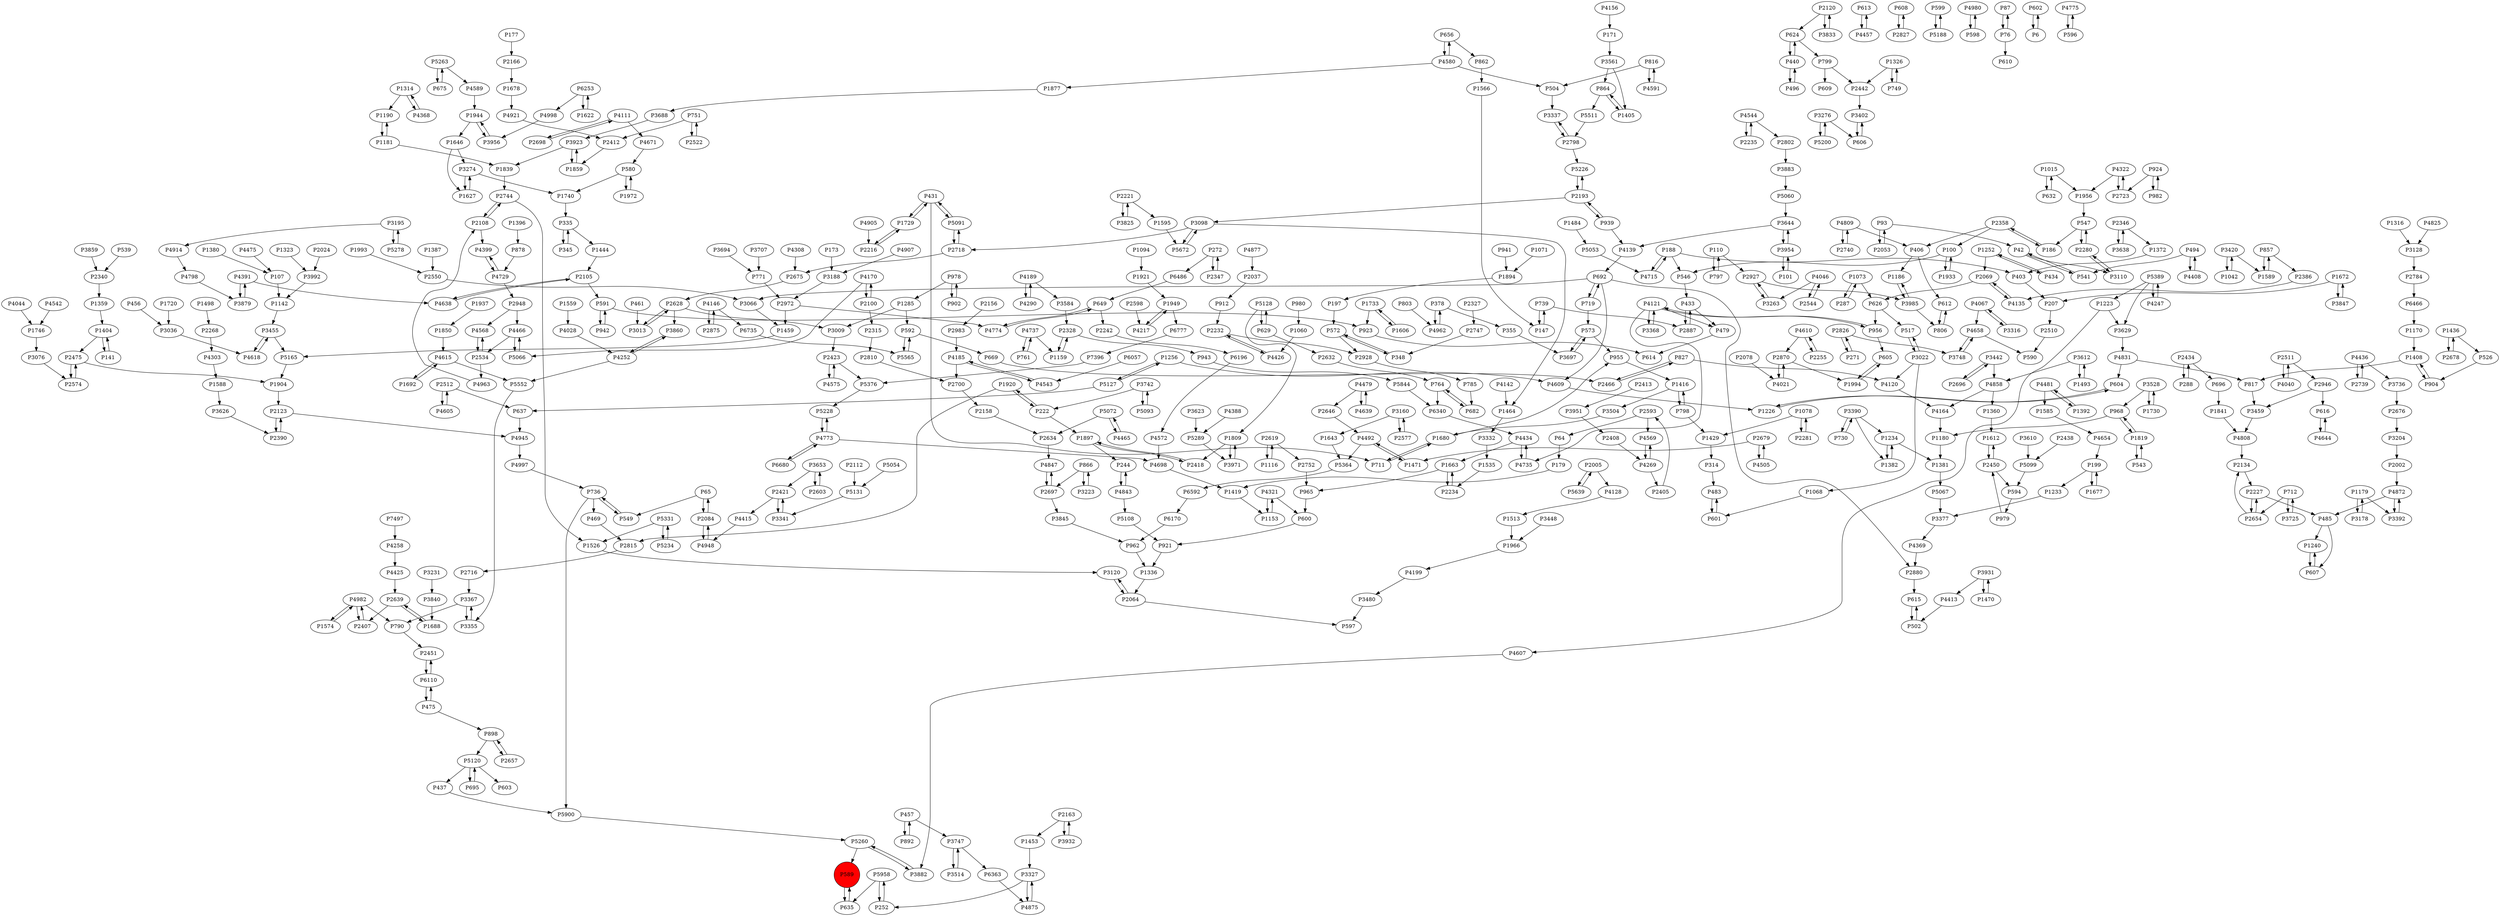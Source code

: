 digraph {
	P1190 -> P1181
	P2948 -> P4568
	P6196 -> P4572
	P3860 -> P4252
	P4321 -> P600
	P1921 -> P1949
	P2442 -> P3402
	P2928 -> P785
	P4046 -> P2544
	P207 -> P2510
	P1256 -> P5127
	P3188 -> P2972
	P4877 -> P2037
	P4436 -> P2739
	P2328 -> P1159
	P2927 -> P3985
	P2358 -> P100
	P3098 -> P1464
	P4962 -> P378
	P6110 -> P475
	P2802 -> P3883
	P2696 -> P3442
	P6253 -> P1622
	P1392 -> P4481
	P6680 -> P4773
	P2108 -> P2744
	P1966 -> P4199
	P2346 -> P3638
	P982 -> P924
	P4436 -> P3736
	P4654 -> P199
	P4044 -> P1746
	P504 -> P3337
	P864 -> P5511
	P4575 -> P2423
	P3195 -> P5278
	P580 -> P1740
	P2327 -> P2747
	P939 -> P2193
	P2946 -> P3459
	P816 -> P504
	P4408 -> P494
	P1240 -> P607
	P5389 -> P3629
	P1453 -> P3327
	P604 -> P1226
	P616 -> P4644
	P4426 -> P2232
	P866 -> P2697
	P2002 -> P4872
	P1252 -> P434
	P2603 -> P3653
	P591 -> P923
	P4399 -> P4729
	P613 -> P4457
	P608 -> P2827
	P2654 -> P2134
	P65 -> P2084
	P1574 -> P4982
	P2632 -> P764
	P3954 -> P101
	P4121 -> P3368
	P4921 -> P2412
	P4067 -> P3316
	P1234 -> P1381
	P4773 -> P4698
	P2700 -> P2158
	P4825 -> P3128
	P4391 -> P4638
	P5108 -> P921
	P1746 -> P3076
	P2534 -> P4963
	P6110 -> P2451
	P2084 -> P65
	P2134 -> P2227
	P599 -> P5188
	P4111 -> P4671
	P4729 -> P4399
	P4544 -> P2802
	P2522 -> P751
	P5376 -> P5228
	P2108 -> P4399
	P2676 -> P3204
	P2679 -> P4505
	P2512 -> P4605
	P3883 -> P5060
	P1894 -> P197
	P4481 -> P1392
	P4046 -> P3263
	P335 -> P1444
	P2232 -> P2928
	P4809 -> P2740
	P601 -> P483
	P6777 -> P7396
	P799 -> P2442
	P1179 -> P3392
	P751 -> P2522
	P4217 -> P1949
	P656 -> P862
	P1809 -> P2418
	P2227 -> P2654
	P1404 -> P141
	P1850 -> P4615
	P4715 -> P188
	P2037 -> P912
	P1678 -> P4921
	P4189 -> P3584
	P761 -> P4737
	P626 -> P517
	P1470 -> P3931
	P199 -> P1677
	P2510 -> P590
	P1897 -> P2418
	P739 -> P147
	P898 -> P2657
	P2358 -> P406
	P4872 -> P485
	P42 -> P3110
	P4121 -> P479
	P1877 -> P3688
	P2064 -> P597
	P712 -> P2654
	P827 -> P2466
	P440 -> P496
	P4980 -> P598
	P3276 -> P5200
	P719 -> P573
	P3022 -> P517
	P5844 -> P6340
	P2423 -> P5376
	P457 -> P892
	P549 -> P736
	P827 -> P4120
	P696 -> P1841
	P3504 -> P1680
	P5060 -> P3644
	P1416 -> P3504
	P2423 -> P4575
	P1153 -> P4321
	P483 -> P601
	P803 -> P4962
	P355 -> P3697
	P1994 -> P605
	P1493 -> P3612
	P3931 -> P4413
	P5120 -> P437
	P3951 -> P2408
	P2123 -> P4945
	P335 -> P345
	P5958 -> P252
	P3274 -> P1627
	P4737 -> P761
	P4120 -> P4164
	P1612 -> P2450
	P2120 -> P624
	P589 -> P635
	P2346 -> P1372
	P65 -> P549
	P547 -> P2280
	P5127 -> P637
	P179 -> P1419
	P912 -> P2232
	P979 -> P2450
	P3644 -> P3954
	P4773 -> P6680
	P4199 -> P3480
	P1677 -> P199
	P2166 -> P1678
	P2390 -> P2123
	P862 -> P1566
	P4021 -> P2870
	P2227 -> P485
	P6363 -> P4875
	P378 -> P4962
	P4658 -> P3748
	P2511 -> P4040
	P3923 -> P1859
	P1622 -> P6253
	P955 -> P1416
	P4610 -> P2255
	P600 -> P921
	P406 -> P612
	P2407 -> P4982
	P798 -> P1429
	P2948 -> P4466
	P1256 -> P4609
	P2827 -> P608
	P2927 -> P3263
	P4269 -> P4569
	P1360 -> P1612
	P4303 -> P1588
	P4798 -> P3879
	P2887 -> P433
	P923 -> P614
	P2064 -> P3120
	P921 -> P1336
	P857 -> P2386
	P1956 -> P547
	P502 -> P615
	P6057 -> P4543
	P592 -> P669
	P4735 -> P4434
	P100 -> P1933
	P598 -> P4980
	P188 -> P403
	P626 -> P956
	P2105 -> P4638
	P3195 -> P4914
	P5226 -> P2193
	P496 -> P440
	P2340 -> P1359
	P2280 -> P547
	P4698 -> P1419
	P649 -> P2242
	P2826 -> P271
	P3442 -> P4858
	P2450 -> P594
	P2628 -> P3860
	P5900 -> P5260
	P3341 -> P2421
	P1680 -> P711
	P3013 -> P2628
	P272 -> P6486
	P4644 -> P616
	P101 -> P3954
	P5278 -> P3195
	P4544 -> P2235
	P1646 -> P3274
	P980 -> P1060
	P42 -> P541
	P3742 -> P5093
	P3128 -> P2784
	P6592 -> P6170
	P3623 -> P5289
	P543 -> P1819
	P857 -> P1589
	P3110 -> P2280
	P2798 -> P3337
	P3455 -> P5165
	P4111 -> P2698
	P3480 -> P597
	P4139 -> P692
	P3442 -> P2696
	P904 -> P1408
	P3688 -> P3923
	P4997 -> P736
	P4492 -> P1471
	P1316 -> P3128
	P612 -> P806
	P4875 -> P3327
	P1944 -> P1646
	P4128 -> P1513
	P5511 -> P2798
	P1381 -> P5067
	P4638 -> P2105
	P1419 -> P1153
	P1559 -> P4028
	P4466 -> P5066
	P1223 -> P3629
	P573 -> P3697
	P1740 -> P335
	P541 -> P42
	P5364 -> P6592
	P3022 -> P1068
	P1933 -> P100
	P1733 -> P923
	P736 -> P549
	P5067 -> P3377
	P4170 -> P2100
	P3420 -> P1042
	P4831 -> P604
	P3231 -> P3840
	P1234 -> P1382
	P3528 -> P1730
	P5260 -> P3882
	P1498 -> P2268
	P4843 -> P244
	P4568 -> P2534
	P2826 -> P3748
	P2405 -> P2593
	P3697 -> P573
	P649 -> P4774
	P4831 -> P817
	P3448 -> P1966
	P244 -> P4843
	P4963 -> P2108
	P3355 -> P3367
	P2123 -> P2390
	P469 -> P2815
	P2069 -> P626
	P2593 -> P64
	P2739 -> P4436
	P798 -> P1416
	P5066 -> P4466
	P2946 -> P616
	P902 -> P978
	P4415 -> P4948
	P1382 -> P1234
	P2412 -> P1859
	P1680 -> P955
	P2156 -> P2983
	P2408 -> P4269
	P87 -> P76
	P924 -> P982
	P5552 -> P3355
	P1116 -> P2619
	P2574 -> P2475
	P2639 -> P1688
	P1627 -> P3274
	P799 -> P609
	P6735 -> P5565
	P1326 -> P2442
	P4658 -> P590
	P1405 -> P864
	P4457 -> P613
	P1186 -> P3985
	P2216 -> P1729
	P771 -> P2972
	P580 -> P1972
	P271 -> P2826
	P5091 -> P2718
	P1688 -> P2639
	P5228 -> P4773
	P288 -> P2434
	P2120 -> P3833
	P406 -> P1186
	P3036 -> P4618
	P5331 -> P1526
	P4591 -> P816
	P3274 -> P1740
	P4185 -> P4543
	P4605 -> P2512
	P461 -> P3013
	P2810 -> P2700
	P2744 -> P1526
	P2697 -> P3845
	P2413 -> P3951
	P1944 -> P3956
	P1566 -> P147
	P440 -> P624
	P1094 -> P1921
	P2193 -> P3098
	P4492 -> P5364
	P669 -> P2466
	P1060 -> P4426
	P2752 -> P965
	P730 -> P3390
	P3638 -> P2346
	P4858 -> P4164
	P186 -> P2358
	P3747 -> P3514
	P177 -> P2166
	P3612 -> P1493
	P475 -> P898
	P2593 -> P4569
	P3992 -> P1142
	P692 -> P4609
	P3327 -> P252
	P1589 -> P857
	P1078 -> P1429
	P4185 -> P2700
	P3612 -> P4858
	P1436 -> P526
	P2421 -> P4415
	P624 -> P440
	P4135 -> P2069
	P2747 -> P348
	P5072 -> P2634
	P3377 -> P4369
	P4609 -> P1226
	P4572 -> P4698
	P1513 -> P1966
	P1459 -> P5165
	P3847 -> P1672
	P712 -> P3725
	P4809 -> P406
	P6486 -> P649
	P1643 -> P5364
	P4413 -> P502
	P1436 -> P2678
	P4872 -> P3392
	P4028 -> P4252
	P2875 -> P4146
	P1920 -> P222
	P4252 -> P5552
	P485 -> P607
	P2451 -> P6110
	P348 -> P572
	P3076 -> P2574
	P4945 -> P4997
	P3971 -> P1809
	P2438 -> P5099
	P4858 -> P1360
	P3327 -> P4875
	P475 -> P6110
	P2654 -> P2227
	P485 -> P1240
	P942 -> P591
	P107 -> P1142
	P4258 -> P4425
	P2280 -> P3110
	P1464 -> P3332
	P3455 -> P4618
	P572 -> P348
	P3954 -> P3644
	P1142 -> P3455
	P3098 -> P2718
	P2434 -> P288
	P695 -> P5120
	P3610 -> P5099
	P2619 -> P1116
	P4290 -> P4189
	P2646 -> P4492
	P3742 -> P222
	P147 -> P739
	P3833 -> P2120
	P4543 -> P4185
	P5639 -> P2005
	P3736 -> P2676
	P4040 -> P2511
	P1359 -> P1404
	P3390 -> P730
	P3367 -> P3355
	P2450 -> P1612
	P1314 -> P1190
	P1920 -> P2815
	P2100 -> P4170
	P5200 -> P3276
	P3879 -> P4391
	P1042 -> P3420
	P2657 -> P898
	P607 -> P1240
	P602 -> P6
	P1180 -> P1381
	P5128 -> P1809
	P1692 -> P4615
	P764 -> P682
	P403 -> P207
	P3514 -> P3747
	P2511 -> P2946
	P1663 -> P965
	P1729 -> P2216
	P188 -> P546
	P2598 -> P4217
	P2421 -> P3341
	P93 -> P42
	P197 -> P572
	P2718 -> P2675
	P4164 -> P1180
	P4479 -> P2646
	P3392 -> P4872
	P1733 -> P1606
	P100 -> P546
	P4737 -> P1159
	P1993 -> P2550
	P573 -> P955
	P2281 -> P1078
	P2434 -> P696
	P2268 -> P4303
	P1526 -> P3120
	P5131 -> P3341
	P431 -> P1729
	P4775 -> P596
	P3160 -> P2577
	P1015 -> P1956
	P4146 -> P2875
	P2386 -> P4135
	P7497 -> P4258
	P434 -> P1252
	P943 -> P5844
	P4982 -> P2407
	P1252 -> P2069
	P5127 -> P1256
	P3859 -> P2340
	P1068 -> P601
	P817 -> P3459
	P3204 -> P2002
	P3653 -> P2603
	P864 -> P1405
	P3022 -> P4120
	P4580 -> P1877
	P4391 -> P3879
	P1015 -> P632
	P188 -> P4715
	P1949 -> P6777
	P1326 -> P749
	P962 -> P1336
	P4247 -> P5389
	P1372 -> P403
	P1672 -> P3847
	P4982 -> P1574
	P2870 -> P1994
	P1170 -> P1408
	P1159 -> P2328
	P2024 -> P3992
	P6253 -> P4998
	P2718 -> P5091
	P3653 -> P2421
	P1904 -> P2123
	P2053 -> P93
	P4998 -> P3956
	P1720 -> P3036
	P2234 -> P1663
	P3066 -> P1459
	P2972 -> P1459
	P2193 -> P939
	P3725 -> P712
	P892 -> P457
	P1595 -> P5672
	P2983 -> P4185
	P1429 -> P314
	P2475 -> P2574
	P76 -> P87
	P6466 -> P1170
	P968 -> P1180
	P629 -> P5128
	P4121 -> P4735
	P3420 -> P1589
	P797 -> P110
	P4589 -> P1944
	P5053 -> P4715
	P4142 -> P1464
	P2534 -> P4568
	P3120 -> P2064
	P2880 -> P615
	P1226 -> P604
	P2163 -> P1453
	P1949 -> P4217
	P314 -> P483
	P3337 -> P2798
	P1408 -> P904
	P3528 -> P968
	P1416 -> P798
	P3390 -> P1382
	P2328 -> P943
	P790 -> P2451
	P1223 -> P4607
	P2544 -> P4046
	P3263 -> P2927
	P199 -> P1233
	P2744 -> P2108
	P692 -> P2880
	P764 -> P6340
	P2005 -> P4128
	P2698 -> P4111
	P4580 -> P504
	P526 -> P904
	P494 -> P4408
	P7396 -> P5376
	P2798 -> P5226
	P3923 -> P1839
	P978 -> P902
	P1181 -> P1190
	P1937 -> P1850
	P682 -> P764
	P4189 -> P4290
	P978 -> P1285
	P4773 -> P5228
	P5289 -> P3971
	P4615 -> P1692
	P965 -> P600
	P4610 -> P2870
	P2466 -> P827
	P2221 -> P3825
	P5331 -> P5234
	P4475 -> P107
	P3459 -> P4808
	P2358 -> P186
	P2084 -> P4948
	P2163 -> P3932
	P3956 -> P1944
	P4615 -> P5552
	P1387 -> P2550
	P4607 -> P3882
	P4905 -> P2216
	P3707 -> P771
	P878 -> P4729
	P4847 -> P2697
	P816 -> P4591
	P3332 -> P1535
	P4170 -> P5066
	P4465 -> P5072
	P1071 -> P1894
	P4322 -> P2723
	P939 -> P4139
	P692 -> P719
	P656 -> P4580
	P751 -> P2412
	P6 -> P602
	P1073 -> P287
	P5263 -> P4589
	P1285 -> P3009
	P494 -> P541
	P1646 -> P1627
	P76 -> P610
	P3825 -> P2221
	P3747 -> P6363
	P252 -> P5958
	P3694 -> P771
	P3561 -> P1405
	P3845 -> P962
	P4252 -> P3860
	P711 -> P1680
	P5120 -> P695
	P4322 -> P1956
	P171 -> P3561
	P898 -> P5120
	P1897 -> P244
	P5565 -> P592
	P692 -> P3066
	P4368 -> P1314
	P4948 -> P2084
	P1408 -> P817
	P629 -> P2632
	P2972 -> P4774
	P3098 -> P5672
	P287 -> P1073
	P433 -> P2887
	P591 -> P942
	P736 -> P5900
	P5165 -> P1904
	P2550 -> P3066
	P2078 -> P4021
	P2716 -> P3367
	P1585 -> P4654
	P4388 -> P5289
	P222 -> P1897
	P2679 -> P1471
	P5389 -> P1223
	P2232 -> P4426
	P4808 -> P2134
	P3402 -> P606
	P110 -> P797
	P5389 -> P4247
	P736 -> P469
	P4542 -> P1746
	P3644 -> P4139
	P1809 -> P3971
	P1380 -> P107
	P3276 -> P606
	P431 -> P711
	P1233 -> P3377
	P2723 -> P4322
	P5958 -> P635
	P2158 -> P2634
	P4466 -> P2534
	P2255 -> P4610
	P2242 -> P6196
	P5093 -> P3742
	P4434 -> P1663
	P3561 -> P864
	P4269 -> P2405
	P3367 -> P790
	P5099 -> P594
	P1323 -> P3992
	P605 -> P1994
	P3932 -> P2163
	P3160 -> P1643
	P749 -> P1326
	P3368 -> P4121
	P110 -> P2927
	P2619 -> P2752
	P433 -> P479
	P5263 -> P675
	P4907 -> P3188
	P4505 -> P2679
	P2678 -> P1436
	P2475 -> P1904
	P4425 -> P2639
	P592 -> P5565
	P4121 -> P956
	P2100 -> P2315
	P2418 -> P1897
	P1859 -> P3923
	P547 -> P186
	P2577 -> P3160
	P3584 -> P2328
	P1819 -> P543
	P1588 -> P3626
	P173 -> P3188
	P1841 -> P4808
	P5091 -> P431
	P2193 -> P5226
	P2784 -> P6466
	P739 -> P2887
	P3009 -> P2423
	P596 -> P4775
	P4671 -> P580
	P2628 -> P3013
	P3629 -> P4831
	P3931 -> P1470
	P4569 -> P4269
	P968 -> P1819
	P2634 -> P4847
	P2112 -> P5131
	P785 -> P682
	P806 -> P612
	P1404 -> P2475
	P924 -> P2723
	P479 -> P614
	P272 -> P2347
	P6340 -> P4434
	P64 -> P179
	P1179 -> P3178
	P1672 -> P207
	P1606 -> P1733
	P4982 -> P790
	P4067 -> P4658
	P5260 -> P589
	P5234 -> P5331
	P345 -> P335
	P2347 -> P272
	P2815 -> P2716
	P4639 -> P4479
	P1535 -> P2234
	P1839 -> P2744
	P1484 -> P5053
	P3626 -> P2390
	P1471 -> P4492
	P3390 -> P1234
	P4434 -> P4735
	P594 -> P979
	P4321 -> P1153
	P437 -> P5900
	P4729 -> P2948
	P3223 -> P866
	P956 -> P605
	P719 -> P692
	P4843 -> P5108
	P2315 -> P2810
	P4479 -> P4639
	P5128 -> P629
	P2105 -> P591
	P5072 -> P4465
	P4369 -> P2880
	P3882 -> P5260
	P4481 -> P1585
	P2235 -> P4544
	P2870 -> P4021
	P5188 -> P599
	P2512 -> P637
	P1314 -> P4368
	P637 -> P4945
	P4618 -> P3455
	P431 -> P5091
	P2639 -> P2407
	P606 -> P3402
	P1729 -> P431
	P2221 -> P1595
	P517 -> P3022
	P5672 -> P3098
	P2697 -> P4847
	P4156 -> P171
	P572 -> P2928
	P3178 -> P1179
	P624 -> P799
	P1336 -> P2064
	P2005 -> P5639
	P866 -> P3223
	P3985 -> P1186
	P546 -> P433
	P5054 -> P5131
	P956 -> P4121
	P675 -> P5263
	P5120 -> P603
	P1663 -> P2234
	P456 -> P3036
	P2675 -> P2628
	P1444 -> P2105
	P1078 -> P2281
	P4580 -> P656
	P2069 -> P4135
	P1972 -> P580
	P1819 -> P968
	P4774 -> P649
	P1285 -> P592
	P635 -> P589
	P2740 -> P4809
	P1730 -> P3528
	P1396 -> P878
	P4146 -> P6735
	P222 -> P1920
	P1181 -> P1839
	P3316 -> P4067
	P615 -> P502
	P3840 -> P1688
	P93 -> P2053
	P378 -> P355
	P6170 -> P962
	P941 -> P1894
	P1073 -> P626
	P539 -> P2340
	P3985 -> P806
	P632 -> P1015
	P2628 -> P3009
	P4308 -> P2675
	P457 -> P3747
	P4914 -> P4798
	P3748 -> P4658
	P141 -> P1404
	P589 [shape=circle]
	P589 [style=filled]
	P589 [fillcolor=red]
}